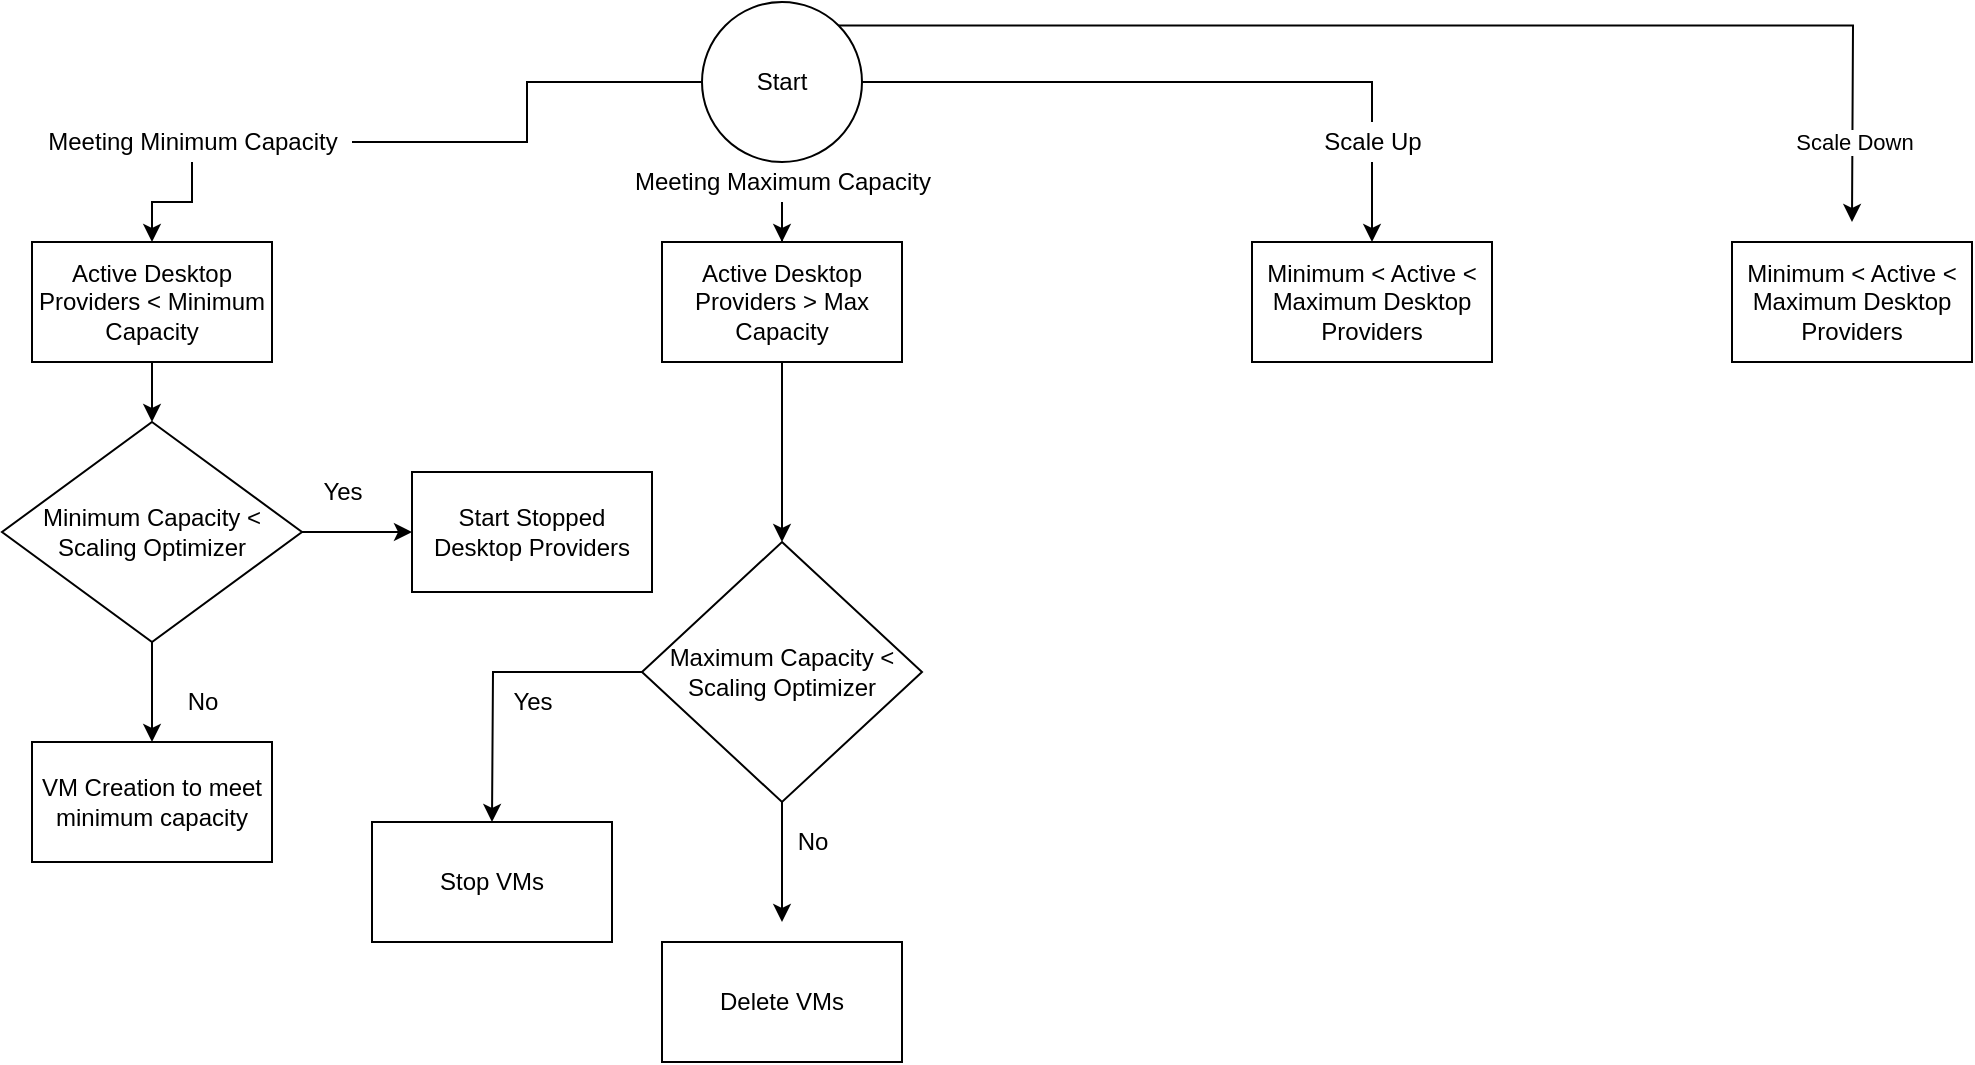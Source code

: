 <mxfile version="14.6.0" type="github">
  <diagram id="Irycxqeza-r7v9318HG9" name="Page-1">
    <mxGraphModel dx="1360" dy="838" grid="1" gridSize="10" guides="1" tooltips="1" connect="1" arrows="1" fold="1" page="1" pageScale="1" pageWidth="1100" pageHeight="850" math="0" shadow="0">
      <root>
        <mxCell id="0" />
        <mxCell id="1" parent="0" />
        <mxCell id="oyrPWTTYYR-CYB85fI3u-4" style="edgeStyle=orthogonalEdgeStyle;rounded=0;orthogonalLoop=1;jettySize=auto;html=1;startArrow=none;" edge="1" parent="1" source="oyrPWTTYYR-CYB85fI3u-28" target="oyrPWTTYYR-CYB85fI3u-3">
          <mxGeometry relative="1" as="geometry" />
        </mxCell>
        <mxCell id="oyrPWTTYYR-CYB85fI3u-14" value="" style="edgeStyle=orthogonalEdgeStyle;rounded=0;orthogonalLoop=1;jettySize=auto;html=1;startArrow=none;" edge="1" parent="1" source="oyrPWTTYYR-CYB85fI3u-29" target="oyrPWTTYYR-CYB85fI3u-13">
          <mxGeometry relative="1" as="geometry" />
        </mxCell>
        <mxCell id="oyrPWTTYYR-CYB85fI3u-36" style="edgeStyle=orthogonalEdgeStyle;rounded=0;orthogonalLoop=1;jettySize=auto;html=1;exitX=1;exitY=0;exitDx=0;exitDy=0;" edge="1" parent="1" source="oyrPWTTYYR-CYB85fI3u-2">
          <mxGeometry relative="1" as="geometry">
            <mxPoint x="960" y="120" as="targetPoint" />
          </mxGeometry>
        </mxCell>
        <mxCell id="oyrPWTTYYR-CYB85fI3u-37" value="Scale Down" style="edgeLabel;html=1;align=center;verticalAlign=middle;resizable=0;points=[];" vertex="1" connectable="0" parent="oyrPWTTYYR-CYB85fI3u-36">
          <mxGeometry x="0.868" y="1" relative="1" as="geometry">
            <mxPoint as="offset" />
          </mxGeometry>
        </mxCell>
        <mxCell id="oyrPWTTYYR-CYB85fI3u-2" value="Start" style="ellipse;whiteSpace=wrap;html=1;aspect=fixed;" vertex="1" parent="1">
          <mxGeometry x="385" y="10" width="80" height="80" as="geometry" />
        </mxCell>
        <mxCell id="oyrPWTTYYR-CYB85fI3u-6" style="edgeStyle=orthogonalEdgeStyle;rounded=0;orthogonalLoop=1;jettySize=auto;html=1;exitX=0.5;exitY=1;exitDx=0;exitDy=0;entryX=0.5;entryY=0;entryDx=0;entryDy=0;" edge="1" parent="1" source="oyrPWTTYYR-CYB85fI3u-3" target="oyrPWTTYYR-CYB85fI3u-5">
          <mxGeometry relative="1" as="geometry" />
        </mxCell>
        <mxCell id="oyrPWTTYYR-CYB85fI3u-3" value="Active Desktop Providers &amp;lt; Minimum Capacity" style="whiteSpace=wrap;html=1;" vertex="1" parent="1">
          <mxGeometry x="50" y="130" width="120" height="60" as="geometry" />
        </mxCell>
        <mxCell id="oyrPWTTYYR-CYB85fI3u-8" value="" style="edgeStyle=orthogonalEdgeStyle;rounded=0;orthogonalLoop=1;jettySize=auto;html=1;" edge="1" parent="1" source="oyrPWTTYYR-CYB85fI3u-5" target="oyrPWTTYYR-CYB85fI3u-7">
          <mxGeometry relative="1" as="geometry" />
        </mxCell>
        <mxCell id="oyrPWTTYYR-CYB85fI3u-11" value="" style="edgeStyle=orthogonalEdgeStyle;rounded=0;orthogonalLoop=1;jettySize=auto;html=1;" edge="1" parent="1" source="oyrPWTTYYR-CYB85fI3u-5" target="oyrPWTTYYR-CYB85fI3u-10">
          <mxGeometry relative="1" as="geometry" />
        </mxCell>
        <mxCell id="oyrPWTTYYR-CYB85fI3u-5" value="Minimum Capacity &amp;lt; Scaling Optimizer" style="rhombus;whiteSpace=wrap;html=1;" vertex="1" parent="1">
          <mxGeometry x="35" y="220" width="150" height="110" as="geometry" />
        </mxCell>
        <mxCell id="oyrPWTTYYR-CYB85fI3u-7" value="Start Stopped Desktop Providers" style="whiteSpace=wrap;html=1;" vertex="1" parent="1">
          <mxGeometry x="240" y="245" width="120" height="60" as="geometry" />
        </mxCell>
        <mxCell id="oyrPWTTYYR-CYB85fI3u-9" value="Yes" style="text;html=1;align=center;verticalAlign=middle;resizable=0;points=[];autosize=1;strokeColor=none;" vertex="1" parent="1">
          <mxGeometry x="185" y="245" width="40" height="20" as="geometry" />
        </mxCell>
        <mxCell id="oyrPWTTYYR-CYB85fI3u-10" value="VM Creation to meet minimum capacity" style="whiteSpace=wrap;html=1;" vertex="1" parent="1">
          <mxGeometry x="50" y="380" width="120" height="60" as="geometry" />
        </mxCell>
        <mxCell id="oyrPWTTYYR-CYB85fI3u-12" value="No" style="text;html=1;align=center;verticalAlign=middle;resizable=0;points=[];autosize=1;strokeColor=none;" vertex="1" parent="1">
          <mxGeometry x="120" y="350" width="30" height="20" as="geometry" />
        </mxCell>
        <mxCell id="oyrPWTTYYR-CYB85fI3u-15" style="edgeStyle=orthogonalEdgeStyle;rounded=0;orthogonalLoop=1;jettySize=auto;html=1;" edge="1" parent="1" source="oyrPWTTYYR-CYB85fI3u-13" target="oyrPWTTYYR-CYB85fI3u-16">
          <mxGeometry relative="1" as="geometry">
            <mxPoint x="425" y="350" as="targetPoint" />
          </mxGeometry>
        </mxCell>
        <mxCell id="oyrPWTTYYR-CYB85fI3u-13" value="Active Desktop Providers &amp;gt; Max Capacity" style="whiteSpace=wrap;html=1;" vertex="1" parent="1">
          <mxGeometry x="365" y="130" width="120" height="60" as="geometry" />
        </mxCell>
        <mxCell id="oyrPWTTYYR-CYB85fI3u-17" style="edgeStyle=orthogonalEdgeStyle;rounded=0;orthogonalLoop=1;jettySize=auto;html=1;" edge="1" parent="1" source="oyrPWTTYYR-CYB85fI3u-16">
          <mxGeometry relative="1" as="geometry">
            <mxPoint x="280" y="420" as="targetPoint" />
          </mxGeometry>
        </mxCell>
        <mxCell id="oyrPWTTYYR-CYB85fI3u-20" style="edgeStyle=orthogonalEdgeStyle;rounded=0;orthogonalLoop=1;jettySize=auto;html=1;" edge="1" parent="1" source="oyrPWTTYYR-CYB85fI3u-16">
          <mxGeometry relative="1" as="geometry">
            <mxPoint x="425" y="470" as="targetPoint" />
          </mxGeometry>
        </mxCell>
        <mxCell id="oyrPWTTYYR-CYB85fI3u-16" value="Maximum Capacity &amp;lt; Scaling Optimizer" style="rhombus;whiteSpace=wrap;html=1;" vertex="1" parent="1">
          <mxGeometry x="355" y="280" width="140" height="130" as="geometry" />
        </mxCell>
        <mxCell id="oyrPWTTYYR-CYB85fI3u-18" value="Stop VMs&lt;br&gt;" style="whiteSpace=wrap;html=1;" vertex="1" parent="1">
          <mxGeometry x="220" y="420" width="120" height="60" as="geometry" />
        </mxCell>
        <mxCell id="oyrPWTTYYR-CYB85fI3u-19" value="Yes&lt;br&gt;" style="text;html=1;align=center;verticalAlign=middle;resizable=0;points=[];autosize=1;strokeColor=none;" vertex="1" parent="1">
          <mxGeometry x="280" y="350" width="40" height="20" as="geometry" />
        </mxCell>
        <mxCell id="oyrPWTTYYR-CYB85fI3u-21" value="No" style="text;html=1;align=center;verticalAlign=middle;resizable=0;points=[];autosize=1;strokeColor=none;" vertex="1" parent="1">
          <mxGeometry x="425" y="420" width="30" height="20" as="geometry" />
        </mxCell>
        <mxCell id="oyrPWTTYYR-CYB85fI3u-23" value="Delete VMs" style="whiteSpace=wrap;html=1;" vertex="1" parent="1">
          <mxGeometry x="365" y="480" width="120" height="60" as="geometry" />
        </mxCell>
        <mxCell id="oyrPWTTYYR-CYB85fI3u-26" value="Minimum &amp;lt; Active &amp;lt; Maximum Desktop Providers" style="whiteSpace=wrap;html=1;" vertex="1" parent="1">
          <mxGeometry x="660" y="130" width="120" height="60" as="geometry" />
        </mxCell>
        <mxCell id="oyrPWTTYYR-CYB85fI3u-39" style="edgeStyle=orthogonalEdgeStyle;rounded=0;orthogonalLoop=1;jettySize=auto;html=1;entryX=0.5;entryY=0;entryDx=0;entryDy=0;" edge="1" parent="1" source="oyrPWTTYYR-CYB85fI3u-30" target="oyrPWTTYYR-CYB85fI3u-26">
          <mxGeometry relative="1" as="geometry" />
        </mxCell>
        <mxCell id="oyrPWTTYYR-CYB85fI3u-30" value="Scale Up&lt;br&gt;" style="text;html=1;align=center;verticalAlign=middle;resizable=0;points=[];autosize=1;strokeColor=none;" vertex="1" parent="1">
          <mxGeometry x="690" y="70" width="60" height="20" as="geometry" />
        </mxCell>
        <mxCell id="oyrPWTTYYR-CYB85fI3u-31" value="" style="edgeStyle=orthogonalEdgeStyle;rounded=0;orthogonalLoop=1;jettySize=auto;html=1;entryX=0.5;entryY=0;entryDx=0;entryDy=0;endArrow=none;" edge="1" parent="1" source="oyrPWTTYYR-CYB85fI3u-2" target="oyrPWTTYYR-CYB85fI3u-30">
          <mxGeometry relative="1" as="geometry">
            <mxPoint x="465" y="50" as="sourcePoint" />
            <mxPoint x="630" y="130" as="targetPoint" />
          </mxGeometry>
        </mxCell>
        <mxCell id="oyrPWTTYYR-CYB85fI3u-29" value="Meeting Maximum Capacity" style="text;html=1;align=center;verticalAlign=middle;resizable=0;points=[];autosize=1;strokeColor=none;" vertex="1" parent="1">
          <mxGeometry x="345" y="90" width="160" height="20" as="geometry" />
        </mxCell>
        <mxCell id="oyrPWTTYYR-CYB85fI3u-32" value="" style="edgeStyle=orthogonalEdgeStyle;rounded=0;orthogonalLoop=1;jettySize=auto;html=1;endArrow=none;" edge="1" parent="1" source="oyrPWTTYYR-CYB85fI3u-2" target="oyrPWTTYYR-CYB85fI3u-29">
          <mxGeometry relative="1" as="geometry">
            <mxPoint x="425" y="90" as="sourcePoint" />
            <mxPoint x="425" y="130" as="targetPoint" />
            <Array as="points">
              <mxPoint x="425" y="100" />
              <mxPoint x="425" y="100" />
            </Array>
          </mxGeometry>
        </mxCell>
        <mxCell id="oyrPWTTYYR-CYB85fI3u-28" value="Meeting Minimum Capacity" style="text;html=1;align=center;verticalAlign=middle;resizable=0;points=[];autosize=1;strokeColor=none;" vertex="1" parent="1">
          <mxGeometry x="50" y="70" width="160" height="20" as="geometry" />
        </mxCell>
        <mxCell id="oyrPWTTYYR-CYB85fI3u-35" value="" style="edgeStyle=orthogonalEdgeStyle;rounded=0;orthogonalLoop=1;jettySize=auto;html=1;endArrow=none;" edge="1" parent="1" source="oyrPWTTYYR-CYB85fI3u-2" target="oyrPWTTYYR-CYB85fI3u-28">
          <mxGeometry relative="1" as="geometry">
            <mxPoint x="385" y="50" as="sourcePoint" />
            <mxPoint x="110" y="130" as="targetPoint" />
          </mxGeometry>
        </mxCell>
        <mxCell id="oyrPWTTYYR-CYB85fI3u-38" value="Minimum &amp;lt; Active &amp;lt; Maximum Desktop Providers" style="whiteSpace=wrap;html=1;" vertex="1" parent="1">
          <mxGeometry x="900" y="130" width="120" height="60" as="geometry" />
        </mxCell>
      </root>
    </mxGraphModel>
  </diagram>
</mxfile>
